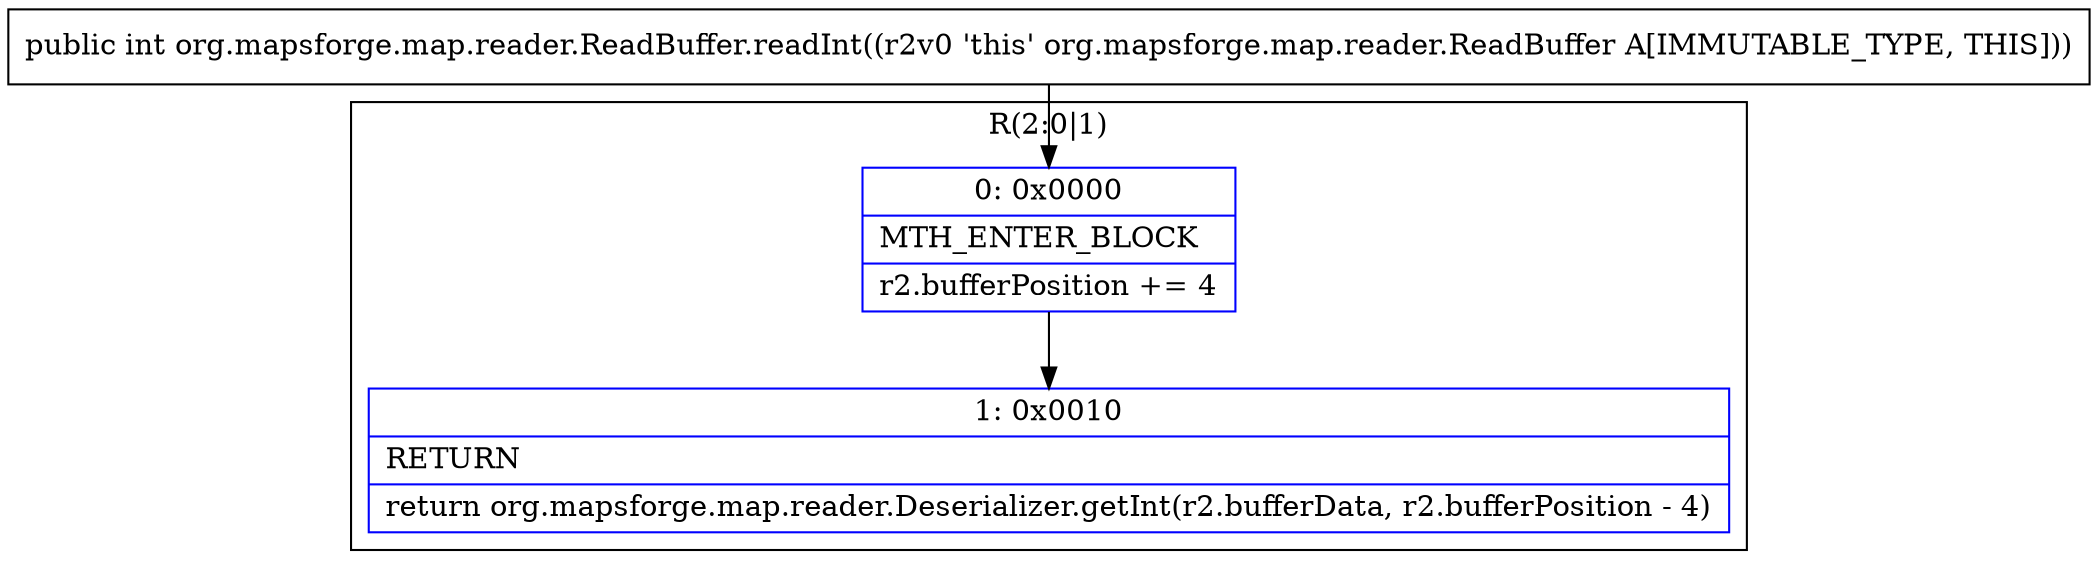 digraph "CFG fororg.mapsforge.map.reader.ReadBuffer.readInt()I" {
subgraph cluster_Region_1514612044 {
label = "R(2:0|1)";
node [shape=record,color=blue];
Node_0 [shape=record,label="{0\:\ 0x0000|MTH_ENTER_BLOCK\l|r2.bufferPosition += 4\l}"];
Node_1 [shape=record,label="{1\:\ 0x0010|RETURN\l|return org.mapsforge.map.reader.Deserializer.getInt(r2.bufferData, r2.bufferPosition \- 4)\l}"];
}
MethodNode[shape=record,label="{public int org.mapsforge.map.reader.ReadBuffer.readInt((r2v0 'this' org.mapsforge.map.reader.ReadBuffer A[IMMUTABLE_TYPE, THIS])) }"];
MethodNode -> Node_0;
Node_0 -> Node_1;
}

